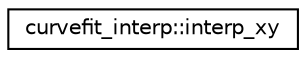 digraph "Graphical Class Hierarchy"
{
  edge [fontname="Helvetica",fontsize="10",labelfontname="Helvetica",labelfontsize="10"];
  node [fontname="Helvetica",fontsize="10",shape=record];
  rankdir="LR";
  Node1 [label="curvefit_interp::interp_xy",height=0.2,width=0.4,color="black", fillcolor="white", style="filled",URL="$interfacecurvefit__interp_1_1interp__xy.html",tooltip="Defines the signature of a method used to interpolate a single value in an X-Y data set..."];
}
